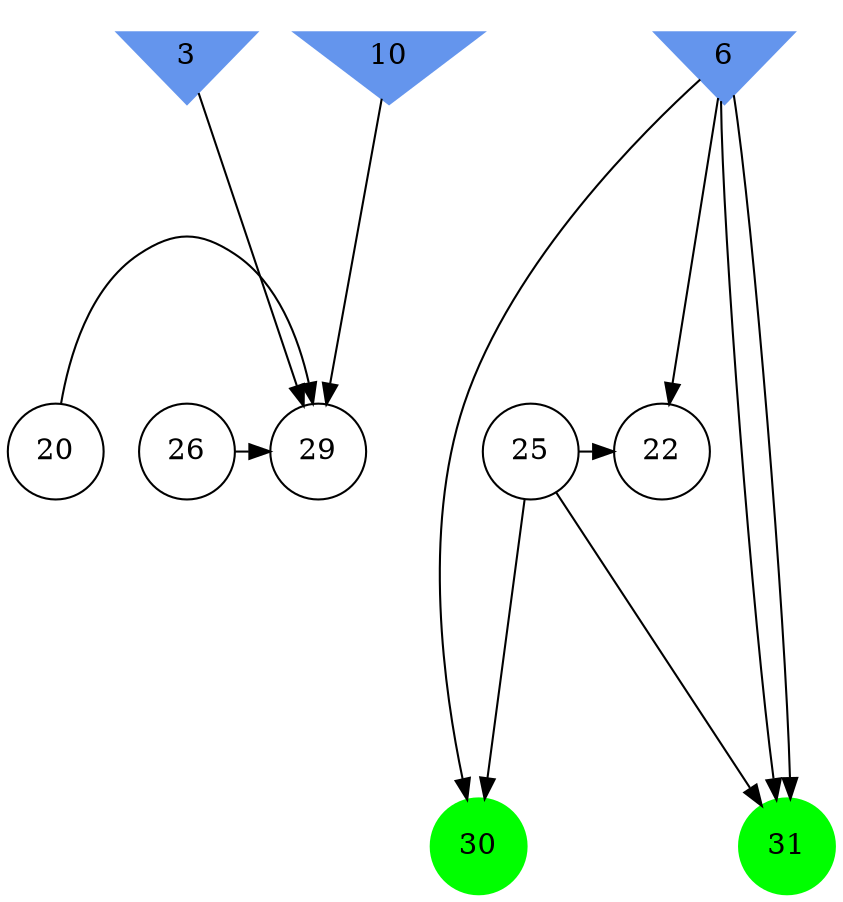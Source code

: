 digraph brain {
	ranksep=2.0;
	3 [shape=invtriangle,style=filled,color=cornflowerblue];
	6 [shape=invtriangle,style=filled,color=cornflowerblue];
	10 [shape=invtriangle,style=filled,color=cornflowerblue];
	20 [shape=circle,color=black];
	22 [shape=circle,color=black];
	25 [shape=circle,color=black];
	26 [shape=circle,color=black];
	29 [shape=circle,color=black];
	30 [shape=circle,style=filled,color=green];
	31 [shape=circle,style=filled,color=green];
	10	->	29;
	26	->	29;
	20	->	29;
	3	->	29;
	6	->	22;
	6	->	30;
	25	->	22;
	25	->	30;
	6	->	31;
	6	->	31;
	25	->	31;
	{ rank=same; 3; 6; 10; }
	{ rank=same; 20; 22; 25; 26; 29; }
	{ rank=same; 30; 31; }
}
